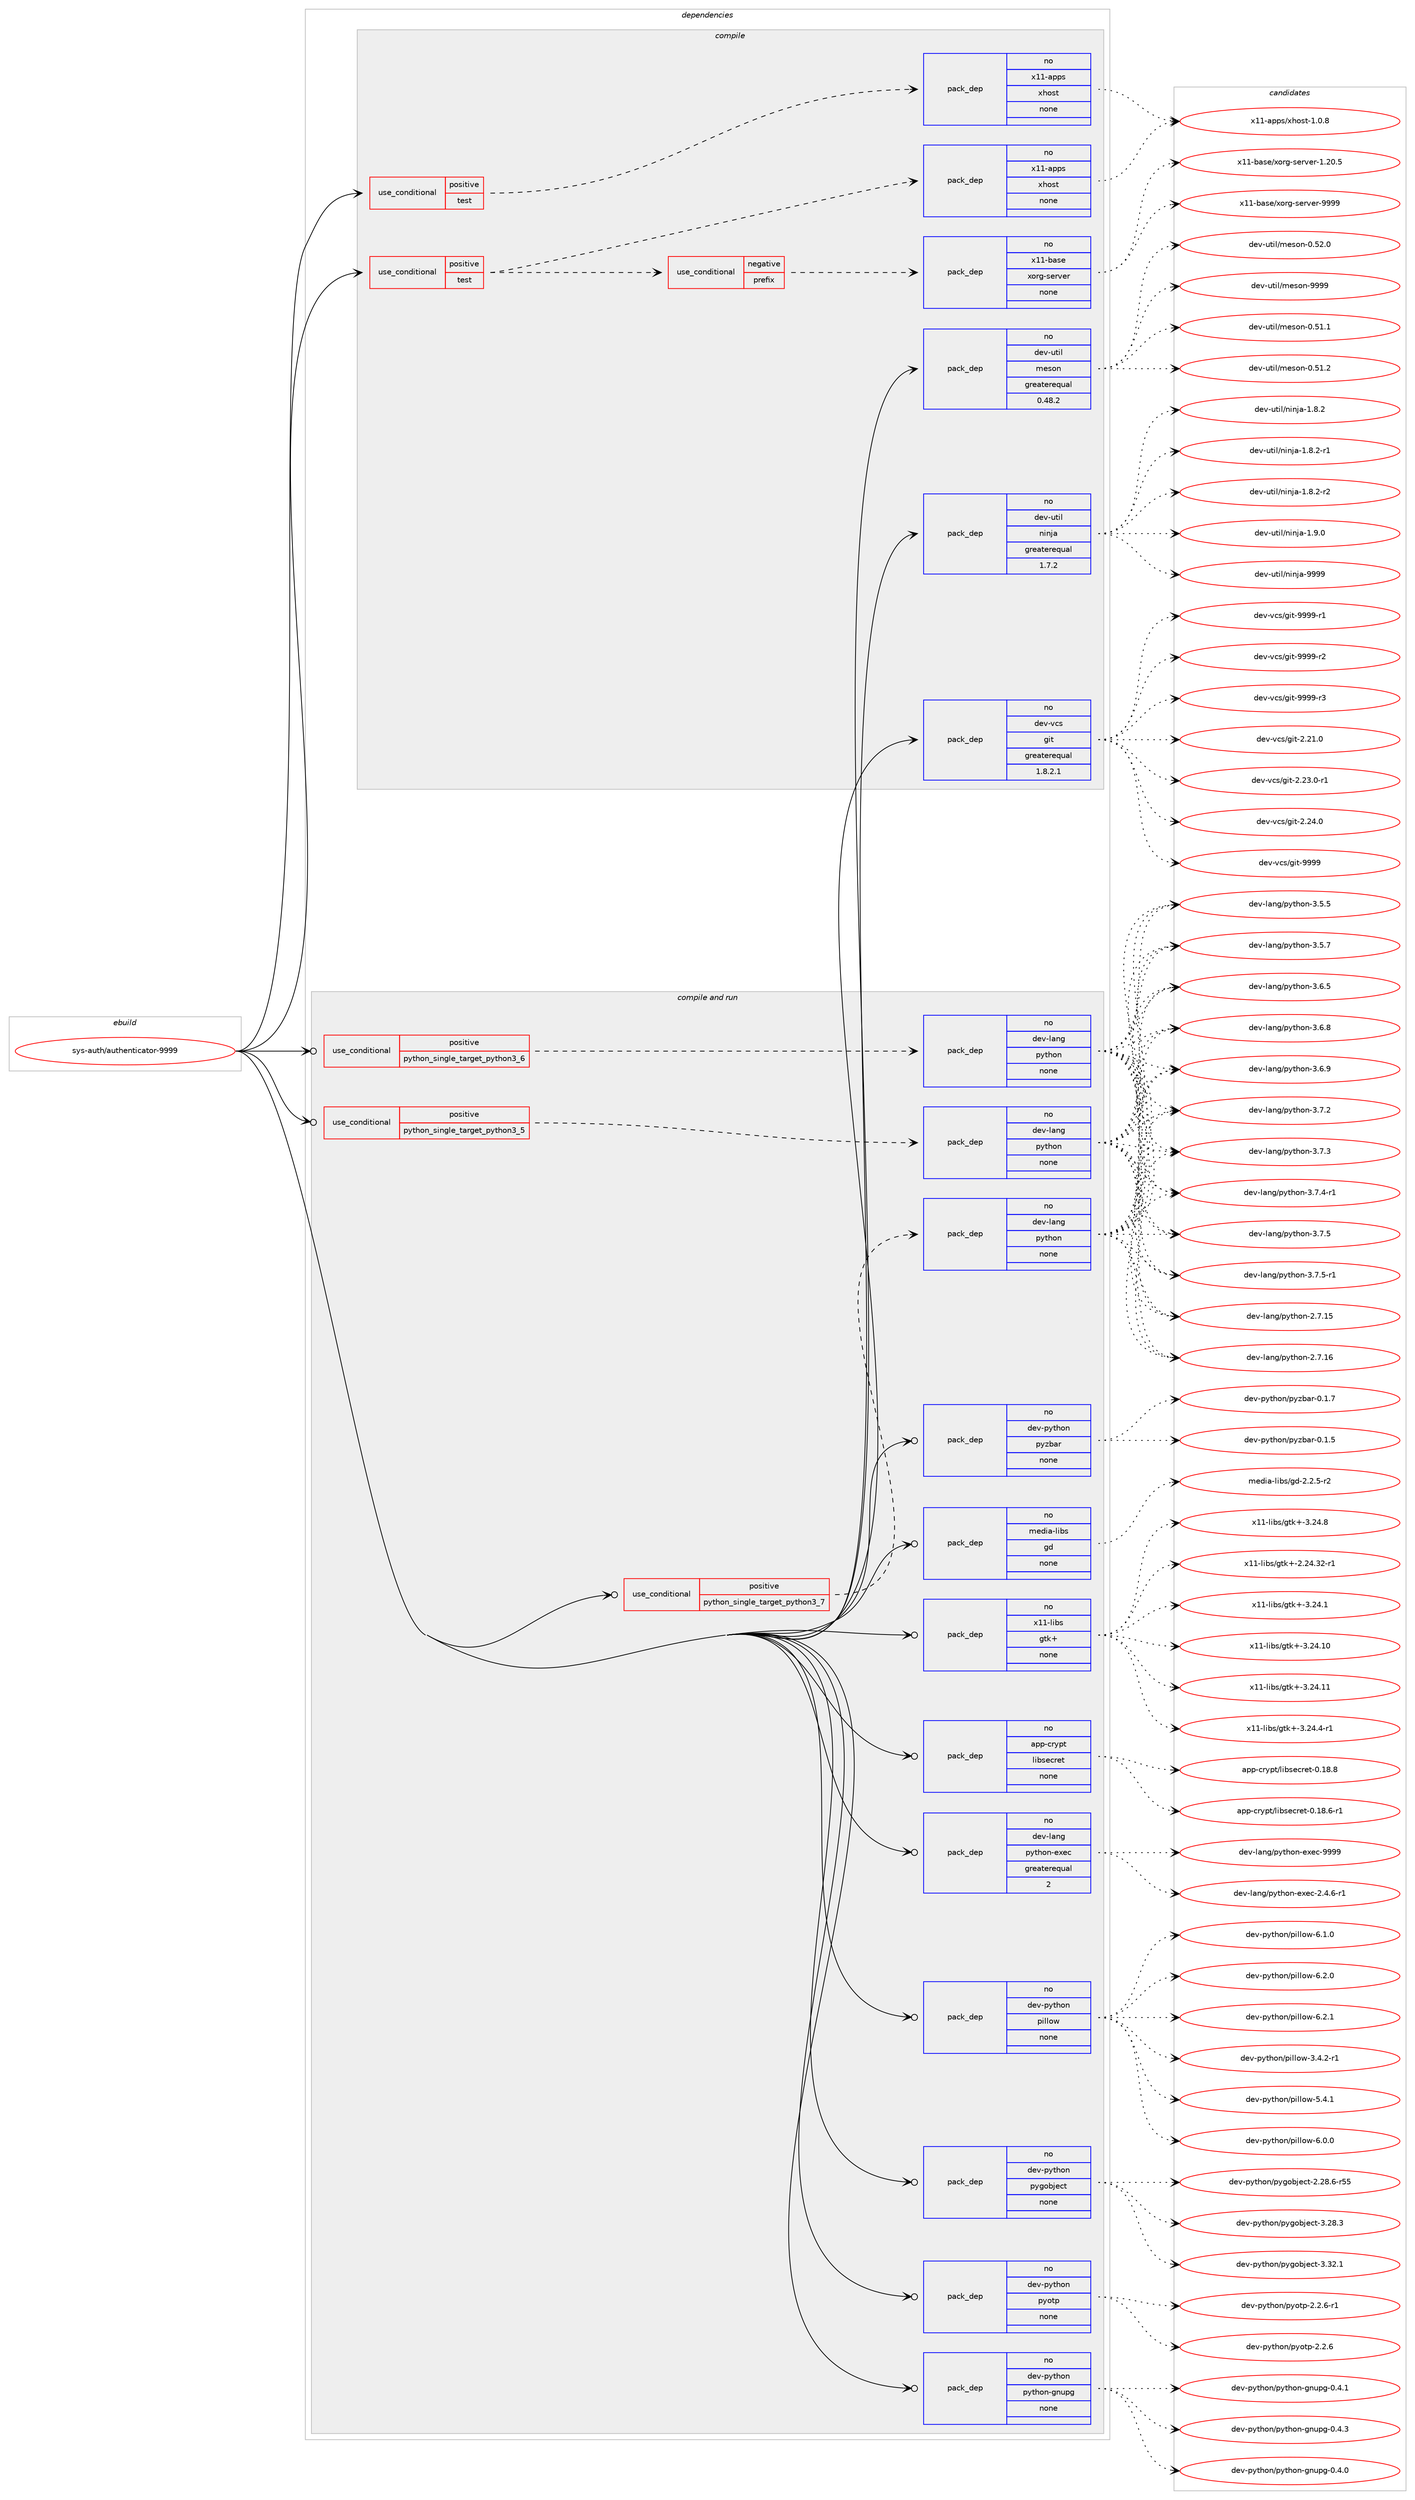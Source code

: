 digraph prolog {

# *************
# Graph options
# *************

newrank=true;
concentrate=true;
compound=true;
graph [rankdir=LR,fontname=Helvetica,fontsize=10,ranksep=1.5];#, ranksep=2.5, nodesep=0.2];
edge  [arrowhead=vee];
node  [fontname=Helvetica,fontsize=10];

# **********
# The ebuild
# **********

subgraph cluster_leftcol {
color=gray;
rank=same;
label=<<i>ebuild</i>>;
id [label="sys-auth/authenticator-9999", color=red, width=4, href="../sys-auth/authenticator-9999.svg"];
}

# ****************
# The dependencies
# ****************

subgraph cluster_midcol {
color=gray;
label=<<i>dependencies</i>>;
subgraph cluster_compile {
fillcolor="#eeeeee";
style=filled;
label=<<i>compile</i>>;
subgraph cond211874 {
dependency879249 [label=<<TABLE BORDER="0" CELLBORDER="1" CELLSPACING="0" CELLPADDING="4"><TR><TD ROWSPAN="3" CELLPADDING="10">use_conditional</TD></TR><TR><TD>positive</TD></TR><TR><TD>test</TD></TR></TABLE>>, shape=none, color=red];
subgraph cond211875 {
dependency879250 [label=<<TABLE BORDER="0" CELLBORDER="1" CELLSPACING="0" CELLPADDING="4"><TR><TD ROWSPAN="3" CELLPADDING="10">use_conditional</TD></TR><TR><TD>negative</TD></TR><TR><TD>prefix</TD></TR></TABLE>>, shape=none, color=red];
subgraph pack651974 {
dependency879251 [label=<<TABLE BORDER="0" CELLBORDER="1" CELLSPACING="0" CELLPADDING="4" WIDTH="220"><TR><TD ROWSPAN="6" CELLPADDING="30">pack_dep</TD></TR><TR><TD WIDTH="110">no</TD></TR><TR><TD>x11-base</TD></TR><TR><TD>xorg-server</TD></TR><TR><TD>none</TD></TR><TR><TD></TD></TR></TABLE>>, shape=none, color=blue];
}
dependency879250:e -> dependency879251:w [weight=20,style="dashed",arrowhead="vee"];
}
dependency879249:e -> dependency879250:w [weight=20,style="dashed",arrowhead="vee"];
subgraph pack651975 {
dependency879252 [label=<<TABLE BORDER="0" CELLBORDER="1" CELLSPACING="0" CELLPADDING="4" WIDTH="220"><TR><TD ROWSPAN="6" CELLPADDING="30">pack_dep</TD></TR><TR><TD WIDTH="110">no</TD></TR><TR><TD>x11-apps</TD></TR><TR><TD>xhost</TD></TR><TR><TD>none</TD></TR><TR><TD></TD></TR></TABLE>>, shape=none, color=blue];
}
dependency879249:e -> dependency879252:w [weight=20,style="dashed",arrowhead="vee"];
}
id:e -> dependency879249:w [weight=20,style="solid",arrowhead="vee"];
subgraph cond211876 {
dependency879253 [label=<<TABLE BORDER="0" CELLBORDER="1" CELLSPACING="0" CELLPADDING="4"><TR><TD ROWSPAN="3" CELLPADDING="10">use_conditional</TD></TR><TR><TD>positive</TD></TR><TR><TD>test</TD></TR></TABLE>>, shape=none, color=red];
subgraph pack651976 {
dependency879254 [label=<<TABLE BORDER="0" CELLBORDER="1" CELLSPACING="0" CELLPADDING="4" WIDTH="220"><TR><TD ROWSPAN="6" CELLPADDING="30">pack_dep</TD></TR><TR><TD WIDTH="110">no</TD></TR><TR><TD>x11-apps</TD></TR><TR><TD>xhost</TD></TR><TR><TD>none</TD></TR><TR><TD></TD></TR></TABLE>>, shape=none, color=blue];
}
dependency879253:e -> dependency879254:w [weight=20,style="dashed",arrowhead="vee"];
}
id:e -> dependency879253:w [weight=20,style="solid",arrowhead="vee"];
subgraph pack651977 {
dependency879255 [label=<<TABLE BORDER="0" CELLBORDER="1" CELLSPACING="0" CELLPADDING="4" WIDTH="220"><TR><TD ROWSPAN="6" CELLPADDING="30">pack_dep</TD></TR><TR><TD WIDTH="110">no</TD></TR><TR><TD>dev-util</TD></TR><TR><TD>meson</TD></TR><TR><TD>greaterequal</TD></TR><TR><TD>0.48.2</TD></TR></TABLE>>, shape=none, color=blue];
}
id:e -> dependency879255:w [weight=20,style="solid",arrowhead="vee"];
subgraph pack651978 {
dependency879256 [label=<<TABLE BORDER="0" CELLBORDER="1" CELLSPACING="0" CELLPADDING="4" WIDTH="220"><TR><TD ROWSPAN="6" CELLPADDING="30">pack_dep</TD></TR><TR><TD WIDTH="110">no</TD></TR><TR><TD>dev-util</TD></TR><TR><TD>ninja</TD></TR><TR><TD>greaterequal</TD></TR><TR><TD>1.7.2</TD></TR></TABLE>>, shape=none, color=blue];
}
id:e -> dependency879256:w [weight=20,style="solid",arrowhead="vee"];
subgraph pack651979 {
dependency879257 [label=<<TABLE BORDER="0" CELLBORDER="1" CELLSPACING="0" CELLPADDING="4" WIDTH="220"><TR><TD ROWSPAN="6" CELLPADDING="30">pack_dep</TD></TR><TR><TD WIDTH="110">no</TD></TR><TR><TD>dev-vcs</TD></TR><TR><TD>git</TD></TR><TR><TD>greaterequal</TD></TR><TR><TD>1.8.2.1</TD></TR></TABLE>>, shape=none, color=blue];
}
id:e -> dependency879257:w [weight=20,style="solid",arrowhead="vee"];
}
subgraph cluster_compileandrun {
fillcolor="#eeeeee";
style=filled;
label=<<i>compile and run</i>>;
subgraph cond211877 {
dependency879258 [label=<<TABLE BORDER="0" CELLBORDER="1" CELLSPACING="0" CELLPADDING="4"><TR><TD ROWSPAN="3" CELLPADDING="10">use_conditional</TD></TR><TR><TD>positive</TD></TR><TR><TD>python_single_target_python3_5</TD></TR></TABLE>>, shape=none, color=red];
subgraph pack651980 {
dependency879259 [label=<<TABLE BORDER="0" CELLBORDER="1" CELLSPACING="0" CELLPADDING="4" WIDTH="220"><TR><TD ROWSPAN="6" CELLPADDING="30">pack_dep</TD></TR><TR><TD WIDTH="110">no</TD></TR><TR><TD>dev-lang</TD></TR><TR><TD>python</TD></TR><TR><TD>none</TD></TR><TR><TD></TD></TR></TABLE>>, shape=none, color=blue];
}
dependency879258:e -> dependency879259:w [weight=20,style="dashed",arrowhead="vee"];
}
id:e -> dependency879258:w [weight=20,style="solid",arrowhead="odotvee"];
subgraph cond211878 {
dependency879260 [label=<<TABLE BORDER="0" CELLBORDER="1" CELLSPACING="0" CELLPADDING="4"><TR><TD ROWSPAN="3" CELLPADDING="10">use_conditional</TD></TR><TR><TD>positive</TD></TR><TR><TD>python_single_target_python3_6</TD></TR></TABLE>>, shape=none, color=red];
subgraph pack651981 {
dependency879261 [label=<<TABLE BORDER="0" CELLBORDER="1" CELLSPACING="0" CELLPADDING="4" WIDTH="220"><TR><TD ROWSPAN="6" CELLPADDING="30">pack_dep</TD></TR><TR><TD WIDTH="110">no</TD></TR><TR><TD>dev-lang</TD></TR><TR><TD>python</TD></TR><TR><TD>none</TD></TR><TR><TD></TD></TR></TABLE>>, shape=none, color=blue];
}
dependency879260:e -> dependency879261:w [weight=20,style="dashed",arrowhead="vee"];
}
id:e -> dependency879260:w [weight=20,style="solid",arrowhead="odotvee"];
subgraph cond211879 {
dependency879262 [label=<<TABLE BORDER="0" CELLBORDER="1" CELLSPACING="0" CELLPADDING="4"><TR><TD ROWSPAN="3" CELLPADDING="10">use_conditional</TD></TR><TR><TD>positive</TD></TR><TR><TD>python_single_target_python3_7</TD></TR></TABLE>>, shape=none, color=red];
subgraph pack651982 {
dependency879263 [label=<<TABLE BORDER="0" CELLBORDER="1" CELLSPACING="0" CELLPADDING="4" WIDTH="220"><TR><TD ROWSPAN="6" CELLPADDING="30">pack_dep</TD></TR><TR><TD WIDTH="110">no</TD></TR><TR><TD>dev-lang</TD></TR><TR><TD>python</TD></TR><TR><TD>none</TD></TR><TR><TD></TD></TR></TABLE>>, shape=none, color=blue];
}
dependency879262:e -> dependency879263:w [weight=20,style="dashed",arrowhead="vee"];
}
id:e -> dependency879262:w [weight=20,style="solid",arrowhead="odotvee"];
subgraph pack651983 {
dependency879264 [label=<<TABLE BORDER="0" CELLBORDER="1" CELLSPACING="0" CELLPADDING="4" WIDTH="220"><TR><TD ROWSPAN="6" CELLPADDING="30">pack_dep</TD></TR><TR><TD WIDTH="110">no</TD></TR><TR><TD>app-crypt</TD></TR><TR><TD>libsecret</TD></TR><TR><TD>none</TD></TR><TR><TD></TD></TR></TABLE>>, shape=none, color=blue];
}
id:e -> dependency879264:w [weight=20,style="solid",arrowhead="odotvee"];
subgraph pack651984 {
dependency879265 [label=<<TABLE BORDER="0" CELLBORDER="1" CELLSPACING="0" CELLPADDING="4" WIDTH="220"><TR><TD ROWSPAN="6" CELLPADDING="30">pack_dep</TD></TR><TR><TD WIDTH="110">no</TD></TR><TR><TD>dev-lang</TD></TR><TR><TD>python-exec</TD></TR><TR><TD>greaterequal</TD></TR><TR><TD>2</TD></TR></TABLE>>, shape=none, color=blue];
}
id:e -> dependency879265:w [weight=20,style="solid",arrowhead="odotvee"];
subgraph pack651985 {
dependency879266 [label=<<TABLE BORDER="0" CELLBORDER="1" CELLSPACING="0" CELLPADDING="4" WIDTH="220"><TR><TD ROWSPAN="6" CELLPADDING="30">pack_dep</TD></TR><TR><TD WIDTH="110">no</TD></TR><TR><TD>dev-python</TD></TR><TR><TD>pillow</TD></TR><TR><TD>none</TD></TR><TR><TD></TD></TR></TABLE>>, shape=none, color=blue];
}
id:e -> dependency879266:w [weight=20,style="solid",arrowhead="odotvee"];
subgraph pack651986 {
dependency879267 [label=<<TABLE BORDER="0" CELLBORDER="1" CELLSPACING="0" CELLPADDING="4" WIDTH="220"><TR><TD ROWSPAN="6" CELLPADDING="30">pack_dep</TD></TR><TR><TD WIDTH="110">no</TD></TR><TR><TD>dev-python</TD></TR><TR><TD>pygobject</TD></TR><TR><TD>none</TD></TR><TR><TD></TD></TR></TABLE>>, shape=none, color=blue];
}
id:e -> dependency879267:w [weight=20,style="solid",arrowhead="odotvee"];
subgraph pack651987 {
dependency879268 [label=<<TABLE BORDER="0" CELLBORDER="1" CELLSPACING="0" CELLPADDING="4" WIDTH="220"><TR><TD ROWSPAN="6" CELLPADDING="30">pack_dep</TD></TR><TR><TD WIDTH="110">no</TD></TR><TR><TD>dev-python</TD></TR><TR><TD>pyotp</TD></TR><TR><TD>none</TD></TR><TR><TD></TD></TR></TABLE>>, shape=none, color=blue];
}
id:e -> dependency879268:w [weight=20,style="solid",arrowhead="odotvee"];
subgraph pack651988 {
dependency879269 [label=<<TABLE BORDER="0" CELLBORDER="1" CELLSPACING="0" CELLPADDING="4" WIDTH="220"><TR><TD ROWSPAN="6" CELLPADDING="30">pack_dep</TD></TR><TR><TD WIDTH="110">no</TD></TR><TR><TD>dev-python</TD></TR><TR><TD>python-gnupg</TD></TR><TR><TD>none</TD></TR><TR><TD></TD></TR></TABLE>>, shape=none, color=blue];
}
id:e -> dependency879269:w [weight=20,style="solid",arrowhead="odotvee"];
subgraph pack651989 {
dependency879270 [label=<<TABLE BORDER="0" CELLBORDER="1" CELLSPACING="0" CELLPADDING="4" WIDTH="220"><TR><TD ROWSPAN="6" CELLPADDING="30">pack_dep</TD></TR><TR><TD WIDTH="110">no</TD></TR><TR><TD>dev-python</TD></TR><TR><TD>pyzbar</TD></TR><TR><TD>none</TD></TR><TR><TD></TD></TR></TABLE>>, shape=none, color=blue];
}
id:e -> dependency879270:w [weight=20,style="solid",arrowhead="odotvee"];
subgraph pack651990 {
dependency879271 [label=<<TABLE BORDER="0" CELLBORDER="1" CELLSPACING="0" CELLPADDING="4" WIDTH="220"><TR><TD ROWSPAN="6" CELLPADDING="30">pack_dep</TD></TR><TR><TD WIDTH="110">no</TD></TR><TR><TD>media-libs</TD></TR><TR><TD>gd</TD></TR><TR><TD>none</TD></TR><TR><TD></TD></TR></TABLE>>, shape=none, color=blue];
}
id:e -> dependency879271:w [weight=20,style="solid",arrowhead="odotvee"];
subgraph pack651991 {
dependency879272 [label=<<TABLE BORDER="0" CELLBORDER="1" CELLSPACING="0" CELLPADDING="4" WIDTH="220"><TR><TD ROWSPAN="6" CELLPADDING="30">pack_dep</TD></TR><TR><TD WIDTH="110">no</TD></TR><TR><TD>x11-libs</TD></TR><TR><TD>gtk+</TD></TR><TR><TD>none</TD></TR><TR><TD></TD></TR></TABLE>>, shape=none, color=blue];
}
id:e -> dependency879272:w [weight=20,style="solid",arrowhead="odotvee"];
}
subgraph cluster_run {
fillcolor="#eeeeee";
style=filled;
label=<<i>run</i>>;
}
}

# **************
# The candidates
# **************

subgraph cluster_choices {
rank=same;
color=gray;
label=<<i>candidates</i>>;

subgraph choice651974 {
color=black;
nodesep=1;
choice1204949459897115101471201111141034511510111411810111445494650484653 [label="x11-base/xorg-server-1.20.5", color=red, width=4,href="../x11-base/xorg-server-1.20.5.svg"];
choice120494945989711510147120111114103451151011141181011144557575757 [label="x11-base/xorg-server-9999", color=red, width=4,href="../x11-base/xorg-server-9999.svg"];
dependency879251:e -> choice1204949459897115101471201111141034511510111411810111445494650484653:w [style=dotted,weight="100"];
dependency879251:e -> choice120494945989711510147120111114103451151011141181011144557575757:w [style=dotted,weight="100"];
}
subgraph choice651975 {
color=black;
nodesep=1;
choice1204949459711211211547120104111115116454946484656 [label="x11-apps/xhost-1.0.8", color=red, width=4,href="../x11-apps/xhost-1.0.8.svg"];
dependency879252:e -> choice1204949459711211211547120104111115116454946484656:w [style=dotted,weight="100"];
}
subgraph choice651976 {
color=black;
nodesep=1;
choice1204949459711211211547120104111115116454946484656 [label="x11-apps/xhost-1.0.8", color=red, width=4,href="../x11-apps/xhost-1.0.8.svg"];
dependency879254:e -> choice1204949459711211211547120104111115116454946484656:w [style=dotted,weight="100"];
}
subgraph choice651977 {
color=black;
nodesep=1;
choice100101118451171161051084710910111511111045484653494649 [label="dev-util/meson-0.51.1", color=red, width=4,href="../dev-util/meson-0.51.1.svg"];
choice100101118451171161051084710910111511111045484653494650 [label="dev-util/meson-0.51.2", color=red, width=4,href="../dev-util/meson-0.51.2.svg"];
choice100101118451171161051084710910111511111045484653504648 [label="dev-util/meson-0.52.0", color=red, width=4,href="../dev-util/meson-0.52.0.svg"];
choice10010111845117116105108471091011151111104557575757 [label="dev-util/meson-9999", color=red, width=4,href="../dev-util/meson-9999.svg"];
dependency879255:e -> choice100101118451171161051084710910111511111045484653494649:w [style=dotted,weight="100"];
dependency879255:e -> choice100101118451171161051084710910111511111045484653494650:w [style=dotted,weight="100"];
dependency879255:e -> choice100101118451171161051084710910111511111045484653504648:w [style=dotted,weight="100"];
dependency879255:e -> choice10010111845117116105108471091011151111104557575757:w [style=dotted,weight="100"];
}
subgraph choice651978 {
color=black;
nodesep=1;
choice100101118451171161051084711010511010697454946564650 [label="dev-util/ninja-1.8.2", color=red, width=4,href="../dev-util/ninja-1.8.2.svg"];
choice1001011184511711610510847110105110106974549465646504511449 [label="dev-util/ninja-1.8.2-r1", color=red, width=4,href="../dev-util/ninja-1.8.2-r1.svg"];
choice1001011184511711610510847110105110106974549465646504511450 [label="dev-util/ninja-1.8.2-r2", color=red, width=4,href="../dev-util/ninja-1.8.2-r2.svg"];
choice100101118451171161051084711010511010697454946574648 [label="dev-util/ninja-1.9.0", color=red, width=4,href="../dev-util/ninja-1.9.0.svg"];
choice1001011184511711610510847110105110106974557575757 [label="dev-util/ninja-9999", color=red, width=4,href="../dev-util/ninja-9999.svg"];
dependency879256:e -> choice100101118451171161051084711010511010697454946564650:w [style=dotted,weight="100"];
dependency879256:e -> choice1001011184511711610510847110105110106974549465646504511449:w [style=dotted,weight="100"];
dependency879256:e -> choice1001011184511711610510847110105110106974549465646504511450:w [style=dotted,weight="100"];
dependency879256:e -> choice100101118451171161051084711010511010697454946574648:w [style=dotted,weight="100"];
dependency879256:e -> choice1001011184511711610510847110105110106974557575757:w [style=dotted,weight="100"];
}
subgraph choice651979 {
color=black;
nodesep=1;
choice10010111845118991154710310511645504650494648 [label="dev-vcs/git-2.21.0", color=red, width=4,href="../dev-vcs/git-2.21.0.svg"];
choice100101118451189911547103105116455046505146484511449 [label="dev-vcs/git-2.23.0-r1", color=red, width=4,href="../dev-vcs/git-2.23.0-r1.svg"];
choice10010111845118991154710310511645504650524648 [label="dev-vcs/git-2.24.0", color=red, width=4,href="../dev-vcs/git-2.24.0.svg"];
choice1001011184511899115471031051164557575757 [label="dev-vcs/git-9999", color=red, width=4,href="../dev-vcs/git-9999.svg"];
choice10010111845118991154710310511645575757574511449 [label="dev-vcs/git-9999-r1", color=red, width=4,href="../dev-vcs/git-9999-r1.svg"];
choice10010111845118991154710310511645575757574511450 [label="dev-vcs/git-9999-r2", color=red, width=4,href="../dev-vcs/git-9999-r2.svg"];
choice10010111845118991154710310511645575757574511451 [label="dev-vcs/git-9999-r3", color=red, width=4,href="../dev-vcs/git-9999-r3.svg"];
dependency879257:e -> choice10010111845118991154710310511645504650494648:w [style=dotted,weight="100"];
dependency879257:e -> choice100101118451189911547103105116455046505146484511449:w [style=dotted,weight="100"];
dependency879257:e -> choice10010111845118991154710310511645504650524648:w [style=dotted,weight="100"];
dependency879257:e -> choice1001011184511899115471031051164557575757:w [style=dotted,weight="100"];
dependency879257:e -> choice10010111845118991154710310511645575757574511449:w [style=dotted,weight="100"];
dependency879257:e -> choice10010111845118991154710310511645575757574511450:w [style=dotted,weight="100"];
dependency879257:e -> choice10010111845118991154710310511645575757574511451:w [style=dotted,weight="100"];
}
subgraph choice651980 {
color=black;
nodesep=1;
choice10010111845108971101034711212111610411111045504655464953 [label="dev-lang/python-2.7.15", color=red, width=4,href="../dev-lang/python-2.7.15.svg"];
choice10010111845108971101034711212111610411111045504655464954 [label="dev-lang/python-2.7.16", color=red, width=4,href="../dev-lang/python-2.7.16.svg"];
choice100101118451089711010347112121116104111110455146534653 [label="dev-lang/python-3.5.5", color=red, width=4,href="../dev-lang/python-3.5.5.svg"];
choice100101118451089711010347112121116104111110455146534655 [label="dev-lang/python-3.5.7", color=red, width=4,href="../dev-lang/python-3.5.7.svg"];
choice100101118451089711010347112121116104111110455146544653 [label="dev-lang/python-3.6.5", color=red, width=4,href="../dev-lang/python-3.6.5.svg"];
choice100101118451089711010347112121116104111110455146544656 [label="dev-lang/python-3.6.8", color=red, width=4,href="../dev-lang/python-3.6.8.svg"];
choice100101118451089711010347112121116104111110455146544657 [label="dev-lang/python-3.6.9", color=red, width=4,href="../dev-lang/python-3.6.9.svg"];
choice100101118451089711010347112121116104111110455146554650 [label="dev-lang/python-3.7.2", color=red, width=4,href="../dev-lang/python-3.7.2.svg"];
choice100101118451089711010347112121116104111110455146554651 [label="dev-lang/python-3.7.3", color=red, width=4,href="../dev-lang/python-3.7.3.svg"];
choice1001011184510897110103471121211161041111104551465546524511449 [label="dev-lang/python-3.7.4-r1", color=red, width=4,href="../dev-lang/python-3.7.4-r1.svg"];
choice100101118451089711010347112121116104111110455146554653 [label="dev-lang/python-3.7.5", color=red, width=4,href="../dev-lang/python-3.7.5.svg"];
choice1001011184510897110103471121211161041111104551465546534511449 [label="dev-lang/python-3.7.5-r1", color=red, width=4,href="../dev-lang/python-3.7.5-r1.svg"];
dependency879259:e -> choice10010111845108971101034711212111610411111045504655464953:w [style=dotted,weight="100"];
dependency879259:e -> choice10010111845108971101034711212111610411111045504655464954:w [style=dotted,weight="100"];
dependency879259:e -> choice100101118451089711010347112121116104111110455146534653:w [style=dotted,weight="100"];
dependency879259:e -> choice100101118451089711010347112121116104111110455146534655:w [style=dotted,weight="100"];
dependency879259:e -> choice100101118451089711010347112121116104111110455146544653:w [style=dotted,weight="100"];
dependency879259:e -> choice100101118451089711010347112121116104111110455146544656:w [style=dotted,weight="100"];
dependency879259:e -> choice100101118451089711010347112121116104111110455146544657:w [style=dotted,weight="100"];
dependency879259:e -> choice100101118451089711010347112121116104111110455146554650:w [style=dotted,weight="100"];
dependency879259:e -> choice100101118451089711010347112121116104111110455146554651:w [style=dotted,weight="100"];
dependency879259:e -> choice1001011184510897110103471121211161041111104551465546524511449:w [style=dotted,weight="100"];
dependency879259:e -> choice100101118451089711010347112121116104111110455146554653:w [style=dotted,weight="100"];
dependency879259:e -> choice1001011184510897110103471121211161041111104551465546534511449:w [style=dotted,weight="100"];
}
subgraph choice651981 {
color=black;
nodesep=1;
choice10010111845108971101034711212111610411111045504655464953 [label="dev-lang/python-2.7.15", color=red, width=4,href="../dev-lang/python-2.7.15.svg"];
choice10010111845108971101034711212111610411111045504655464954 [label="dev-lang/python-2.7.16", color=red, width=4,href="../dev-lang/python-2.7.16.svg"];
choice100101118451089711010347112121116104111110455146534653 [label="dev-lang/python-3.5.5", color=red, width=4,href="../dev-lang/python-3.5.5.svg"];
choice100101118451089711010347112121116104111110455146534655 [label="dev-lang/python-3.5.7", color=red, width=4,href="../dev-lang/python-3.5.7.svg"];
choice100101118451089711010347112121116104111110455146544653 [label="dev-lang/python-3.6.5", color=red, width=4,href="../dev-lang/python-3.6.5.svg"];
choice100101118451089711010347112121116104111110455146544656 [label="dev-lang/python-3.6.8", color=red, width=4,href="../dev-lang/python-3.6.8.svg"];
choice100101118451089711010347112121116104111110455146544657 [label="dev-lang/python-3.6.9", color=red, width=4,href="../dev-lang/python-3.6.9.svg"];
choice100101118451089711010347112121116104111110455146554650 [label="dev-lang/python-3.7.2", color=red, width=4,href="../dev-lang/python-3.7.2.svg"];
choice100101118451089711010347112121116104111110455146554651 [label="dev-lang/python-3.7.3", color=red, width=4,href="../dev-lang/python-3.7.3.svg"];
choice1001011184510897110103471121211161041111104551465546524511449 [label="dev-lang/python-3.7.4-r1", color=red, width=4,href="../dev-lang/python-3.7.4-r1.svg"];
choice100101118451089711010347112121116104111110455146554653 [label="dev-lang/python-3.7.5", color=red, width=4,href="../dev-lang/python-3.7.5.svg"];
choice1001011184510897110103471121211161041111104551465546534511449 [label="dev-lang/python-3.7.5-r1", color=red, width=4,href="../dev-lang/python-3.7.5-r1.svg"];
dependency879261:e -> choice10010111845108971101034711212111610411111045504655464953:w [style=dotted,weight="100"];
dependency879261:e -> choice10010111845108971101034711212111610411111045504655464954:w [style=dotted,weight="100"];
dependency879261:e -> choice100101118451089711010347112121116104111110455146534653:w [style=dotted,weight="100"];
dependency879261:e -> choice100101118451089711010347112121116104111110455146534655:w [style=dotted,weight="100"];
dependency879261:e -> choice100101118451089711010347112121116104111110455146544653:w [style=dotted,weight="100"];
dependency879261:e -> choice100101118451089711010347112121116104111110455146544656:w [style=dotted,weight="100"];
dependency879261:e -> choice100101118451089711010347112121116104111110455146544657:w [style=dotted,weight="100"];
dependency879261:e -> choice100101118451089711010347112121116104111110455146554650:w [style=dotted,weight="100"];
dependency879261:e -> choice100101118451089711010347112121116104111110455146554651:w [style=dotted,weight="100"];
dependency879261:e -> choice1001011184510897110103471121211161041111104551465546524511449:w [style=dotted,weight="100"];
dependency879261:e -> choice100101118451089711010347112121116104111110455146554653:w [style=dotted,weight="100"];
dependency879261:e -> choice1001011184510897110103471121211161041111104551465546534511449:w [style=dotted,weight="100"];
}
subgraph choice651982 {
color=black;
nodesep=1;
choice10010111845108971101034711212111610411111045504655464953 [label="dev-lang/python-2.7.15", color=red, width=4,href="../dev-lang/python-2.7.15.svg"];
choice10010111845108971101034711212111610411111045504655464954 [label="dev-lang/python-2.7.16", color=red, width=4,href="../dev-lang/python-2.7.16.svg"];
choice100101118451089711010347112121116104111110455146534653 [label="dev-lang/python-3.5.5", color=red, width=4,href="../dev-lang/python-3.5.5.svg"];
choice100101118451089711010347112121116104111110455146534655 [label="dev-lang/python-3.5.7", color=red, width=4,href="../dev-lang/python-3.5.7.svg"];
choice100101118451089711010347112121116104111110455146544653 [label="dev-lang/python-3.6.5", color=red, width=4,href="../dev-lang/python-3.6.5.svg"];
choice100101118451089711010347112121116104111110455146544656 [label="dev-lang/python-3.6.8", color=red, width=4,href="../dev-lang/python-3.6.8.svg"];
choice100101118451089711010347112121116104111110455146544657 [label="dev-lang/python-3.6.9", color=red, width=4,href="../dev-lang/python-3.6.9.svg"];
choice100101118451089711010347112121116104111110455146554650 [label="dev-lang/python-3.7.2", color=red, width=4,href="../dev-lang/python-3.7.2.svg"];
choice100101118451089711010347112121116104111110455146554651 [label="dev-lang/python-3.7.3", color=red, width=4,href="../dev-lang/python-3.7.3.svg"];
choice1001011184510897110103471121211161041111104551465546524511449 [label="dev-lang/python-3.7.4-r1", color=red, width=4,href="../dev-lang/python-3.7.4-r1.svg"];
choice100101118451089711010347112121116104111110455146554653 [label="dev-lang/python-3.7.5", color=red, width=4,href="../dev-lang/python-3.7.5.svg"];
choice1001011184510897110103471121211161041111104551465546534511449 [label="dev-lang/python-3.7.5-r1", color=red, width=4,href="../dev-lang/python-3.7.5-r1.svg"];
dependency879263:e -> choice10010111845108971101034711212111610411111045504655464953:w [style=dotted,weight="100"];
dependency879263:e -> choice10010111845108971101034711212111610411111045504655464954:w [style=dotted,weight="100"];
dependency879263:e -> choice100101118451089711010347112121116104111110455146534653:w [style=dotted,weight="100"];
dependency879263:e -> choice100101118451089711010347112121116104111110455146534655:w [style=dotted,weight="100"];
dependency879263:e -> choice100101118451089711010347112121116104111110455146544653:w [style=dotted,weight="100"];
dependency879263:e -> choice100101118451089711010347112121116104111110455146544656:w [style=dotted,weight="100"];
dependency879263:e -> choice100101118451089711010347112121116104111110455146544657:w [style=dotted,weight="100"];
dependency879263:e -> choice100101118451089711010347112121116104111110455146554650:w [style=dotted,weight="100"];
dependency879263:e -> choice100101118451089711010347112121116104111110455146554651:w [style=dotted,weight="100"];
dependency879263:e -> choice1001011184510897110103471121211161041111104551465546524511449:w [style=dotted,weight="100"];
dependency879263:e -> choice100101118451089711010347112121116104111110455146554653:w [style=dotted,weight="100"];
dependency879263:e -> choice1001011184510897110103471121211161041111104551465546534511449:w [style=dotted,weight="100"];
}
subgraph choice651983 {
color=black;
nodesep=1;
choice971121124599114121112116471081059811510199114101116454846495646544511449 [label="app-crypt/libsecret-0.18.6-r1", color=red, width=4,href="../app-crypt/libsecret-0.18.6-r1.svg"];
choice97112112459911412111211647108105981151019911410111645484649564656 [label="app-crypt/libsecret-0.18.8", color=red, width=4,href="../app-crypt/libsecret-0.18.8.svg"];
dependency879264:e -> choice971121124599114121112116471081059811510199114101116454846495646544511449:w [style=dotted,weight="100"];
dependency879264:e -> choice97112112459911412111211647108105981151019911410111645484649564656:w [style=dotted,weight="100"];
}
subgraph choice651984 {
color=black;
nodesep=1;
choice10010111845108971101034711212111610411111045101120101994550465246544511449 [label="dev-lang/python-exec-2.4.6-r1", color=red, width=4,href="../dev-lang/python-exec-2.4.6-r1.svg"];
choice10010111845108971101034711212111610411111045101120101994557575757 [label="dev-lang/python-exec-9999", color=red, width=4,href="../dev-lang/python-exec-9999.svg"];
dependency879265:e -> choice10010111845108971101034711212111610411111045101120101994550465246544511449:w [style=dotted,weight="100"];
dependency879265:e -> choice10010111845108971101034711212111610411111045101120101994557575757:w [style=dotted,weight="100"];
}
subgraph choice651985 {
color=black;
nodesep=1;
choice10010111845112121116104111110471121051081081111194551465246504511449 [label="dev-python/pillow-3.4.2-r1", color=red, width=4,href="../dev-python/pillow-3.4.2-r1.svg"];
choice1001011184511212111610411111047112105108108111119455346524649 [label="dev-python/pillow-5.4.1", color=red, width=4,href="../dev-python/pillow-5.4.1.svg"];
choice1001011184511212111610411111047112105108108111119455446484648 [label="dev-python/pillow-6.0.0", color=red, width=4,href="../dev-python/pillow-6.0.0.svg"];
choice1001011184511212111610411111047112105108108111119455446494648 [label="dev-python/pillow-6.1.0", color=red, width=4,href="../dev-python/pillow-6.1.0.svg"];
choice1001011184511212111610411111047112105108108111119455446504648 [label="dev-python/pillow-6.2.0", color=red, width=4,href="../dev-python/pillow-6.2.0.svg"];
choice1001011184511212111610411111047112105108108111119455446504649 [label="dev-python/pillow-6.2.1", color=red, width=4,href="../dev-python/pillow-6.2.1.svg"];
dependency879266:e -> choice10010111845112121116104111110471121051081081111194551465246504511449:w [style=dotted,weight="100"];
dependency879266:e -> choice1001011184511212111610411111047112105108108111119455346524649:w [style=dotted,weight="100"];
dependency879266:e -> choice1001011184511212111610411111047112105108108111119455446484648:w [style=dotted,weight="100"];
dependency879266:e -> choice1001011184511212111610411111047112105108108111119455446494648:w [style=dotted,weight="100"];
dependency879266:e -> choice1001011184511212111610411111047112105108108111119455446504648:w [style=dotted,weight="100"];
dependency879266:e -> choice1001011184511212111610411111047112105108108111119455446504649:w [style=dotted,weight="100"];
}
subgraph choice651986 {
color=black;
nodesep=1;
choice1001011184511212111610411111047112121103111981061019911645504650564654451145353 [label="dev-python/pygobject-2.28.6-r55", color=red, width=4,href="../dev-python/pygobject-2.28.6-r55.svg"];
choice1001011184511212111610411111047112121103111981061019911645514650564651 [label="dev-python/pygobject-3.28.3", color=red, width=4,href="../dev-python/pygobject-3.28.3.svg"];
choice1001011184511212111610411111047112121103111981061019911645514651504649 [label="dev-python/pygobject-3.32.1", color=red, width=4,href="../dev-python/pygobject-3.32.1.svg"];
dependency879267:e -> choice1001011184511212111610411111047112121103111981061019911645504650564654451145353:w [style=dotted,weight="100"];
dependency879267:e -> choice1001011184511212111610411111047112121103111981061019911645514650564651:w [style=dotted,weight="100"];
dependency879267:e -> choice1001011184511212111610411111047112121103111981061019911645514651504649:w [style=dotted,weight="100"];
}
subgraph choice651987 {
color=black;
nodesep=1;
choice1001011184511212111610411111047112121111116112455046504654 [label="dev-python/pyotp-2.2.6", color=red, width=4,href="../dev-python/pyotp-2.2.6.svg"];
choice10010111845112121116104111110471121211111161124550465046544511449 [label="dev-python/pyotp-2.2.6-r1", color=red, width=4,href="../dev-python/pyotp-2.2.6-r1.svg"];
dependency879268:e -> choice1001011184511212111610411111047112121111116112455046504654:w [style=dotted,weight="100"];
dependency879268:e -> choice10010111845112121116104111110471121211111161124550465046544511449:w [style=dotted,weight="100"];
}
subgraph choice651988 {
color=black;
nodesep=1;
choice100101118451121211161041111104711212111610411111045103110117112103454846524648 [label="dev-python/python-gnupg-0.4.0", color=red, width=4,href="../dev-python/python-gnupg-0.4.0.svg"];
choice100101118451121211161041111104711212111610411111045103110117112103454846524649 [label="dev-python/python-gnupg-0.4.1", color=red, width=4,href="../dev-python/python-gnupg-0.4.1.svg"];
choice100101118451121211161041111104711212111610411111045103110117112103454846524651 [label="dev-python/python-gnupg-0.4.3", color=red, width=4,href="../dev-python/python-gnupg-0.4.3.svg"];
dependency879269:e -> choice100101118451121211161041111104711212111610411111045103110117112103454846524648:w [style=dotted,weight="100"];
dependency879269:e -> choice100101118451121211161041111104711212111610411111045103110117112103454846524649:w [style=dotted,weight="100"];
dependency879269:e -> choice100101118451121211161041111104711212111610411111045103110117112103454846524651:w [style=dotted,weight="100"];
}
subgraph choice651989 {
color=black;
nodesep=1;
choice10010111845112121116104111110471121211229897114454846494653 [label="dev-python/pyzbar-0.1.5", color=red, width=4,href="../dev-python/pyzbar-0.1.5.svg"];
choice10010111845112121116104111110471121211229897114454846494655 [label="dev-python/pyzbar-0.1.7", color=red, width=4,href="../dev-python/pyzbar-0.1.7.svg"];
dependency879270:e -> choice10010111845112121116104111110471121211229897114454846494653:w [style=dotted,weight="100"];
dependency879270:e -> choice10010111845112121116104111110471121211229897114454846494655:w [style=dotted,weight="100"];
}
subgraph choice651990 {
color=black;
nodesep=1;
choice109101100105974510810598115471031004550465046534511450 [label="media-libs/gd-2.2.5-r2", color=red, width=4,href="../media-libs/gd-2.2.5-r2.svg"];
dependency879271:e -> choice109101100105974510810598115471031004550465046534511450:w [style=dotted,weight="100"];
}
subgraph choice651991 {
color=black;
nodesep=1;
choice12049494510810598115471031161074345504650524651504511449 [label="x11-libs/gtk+-2.24.32-r1", color=red, width=4,href="../x11-libs/gtk+-2.24.32-r1.svg"];
choice12049494510810598115471031161074345514650524649 [label="x11-libs/gtk+-3.24.1", color=red, width=4,href="../x11-libs/gtk+-3.24.1.svg"];
choice1204949451081059811547103116107434551465052464948 [label="x11-libs/gtk+-3.24.10", color=red, width=4,href="../x11-libs/gtk+-3.24.10.svg"];
choice1204949451081059811547103116107434551465052464949 [label="x11-libs/gtk+-3.24.11", color=red, width=4,href="../x11-libs/gtk+-3.24.11.svg"];
choice120494945108105981154710311610743455146505246524511449 [label="x11-libs/gtk+-3.24.4-r1", color=red, width=4,href="../x11-libs/gtk+-3.24.4-r1.svg"];
choice12049494510810598115471031161074345514650524656 [label="x11-libs/gtk+-3.24.8", color=red, width=4,href="../x11-libs/gtk+-3.24.8.svg"];
dependency879272:e -> choice12049494510810598115471031161074345504650524651504511449:w [style=dotted,weight="100"];
dependency879272:e -> choice12049494510810598115471031161074345514650524649:w [style=dotted,weight="100"];
dependency879272:e -> choice1204949451081059811547103116107434551465052464948:w [style=dotted,weight="100"];
dependency879272:e -> choice1204949451081059811547103116107434551465052464949:w [style=dotted,weight="100"];
dependency879272:e -> choice120494945108105981154710311610743455146505246524511449:w [style=dotted,weight="100"];
dependency879272:e -> choice12049494510810598115471031161074345514650524656:w [style=dotted,weight="100"];
}
}

}
